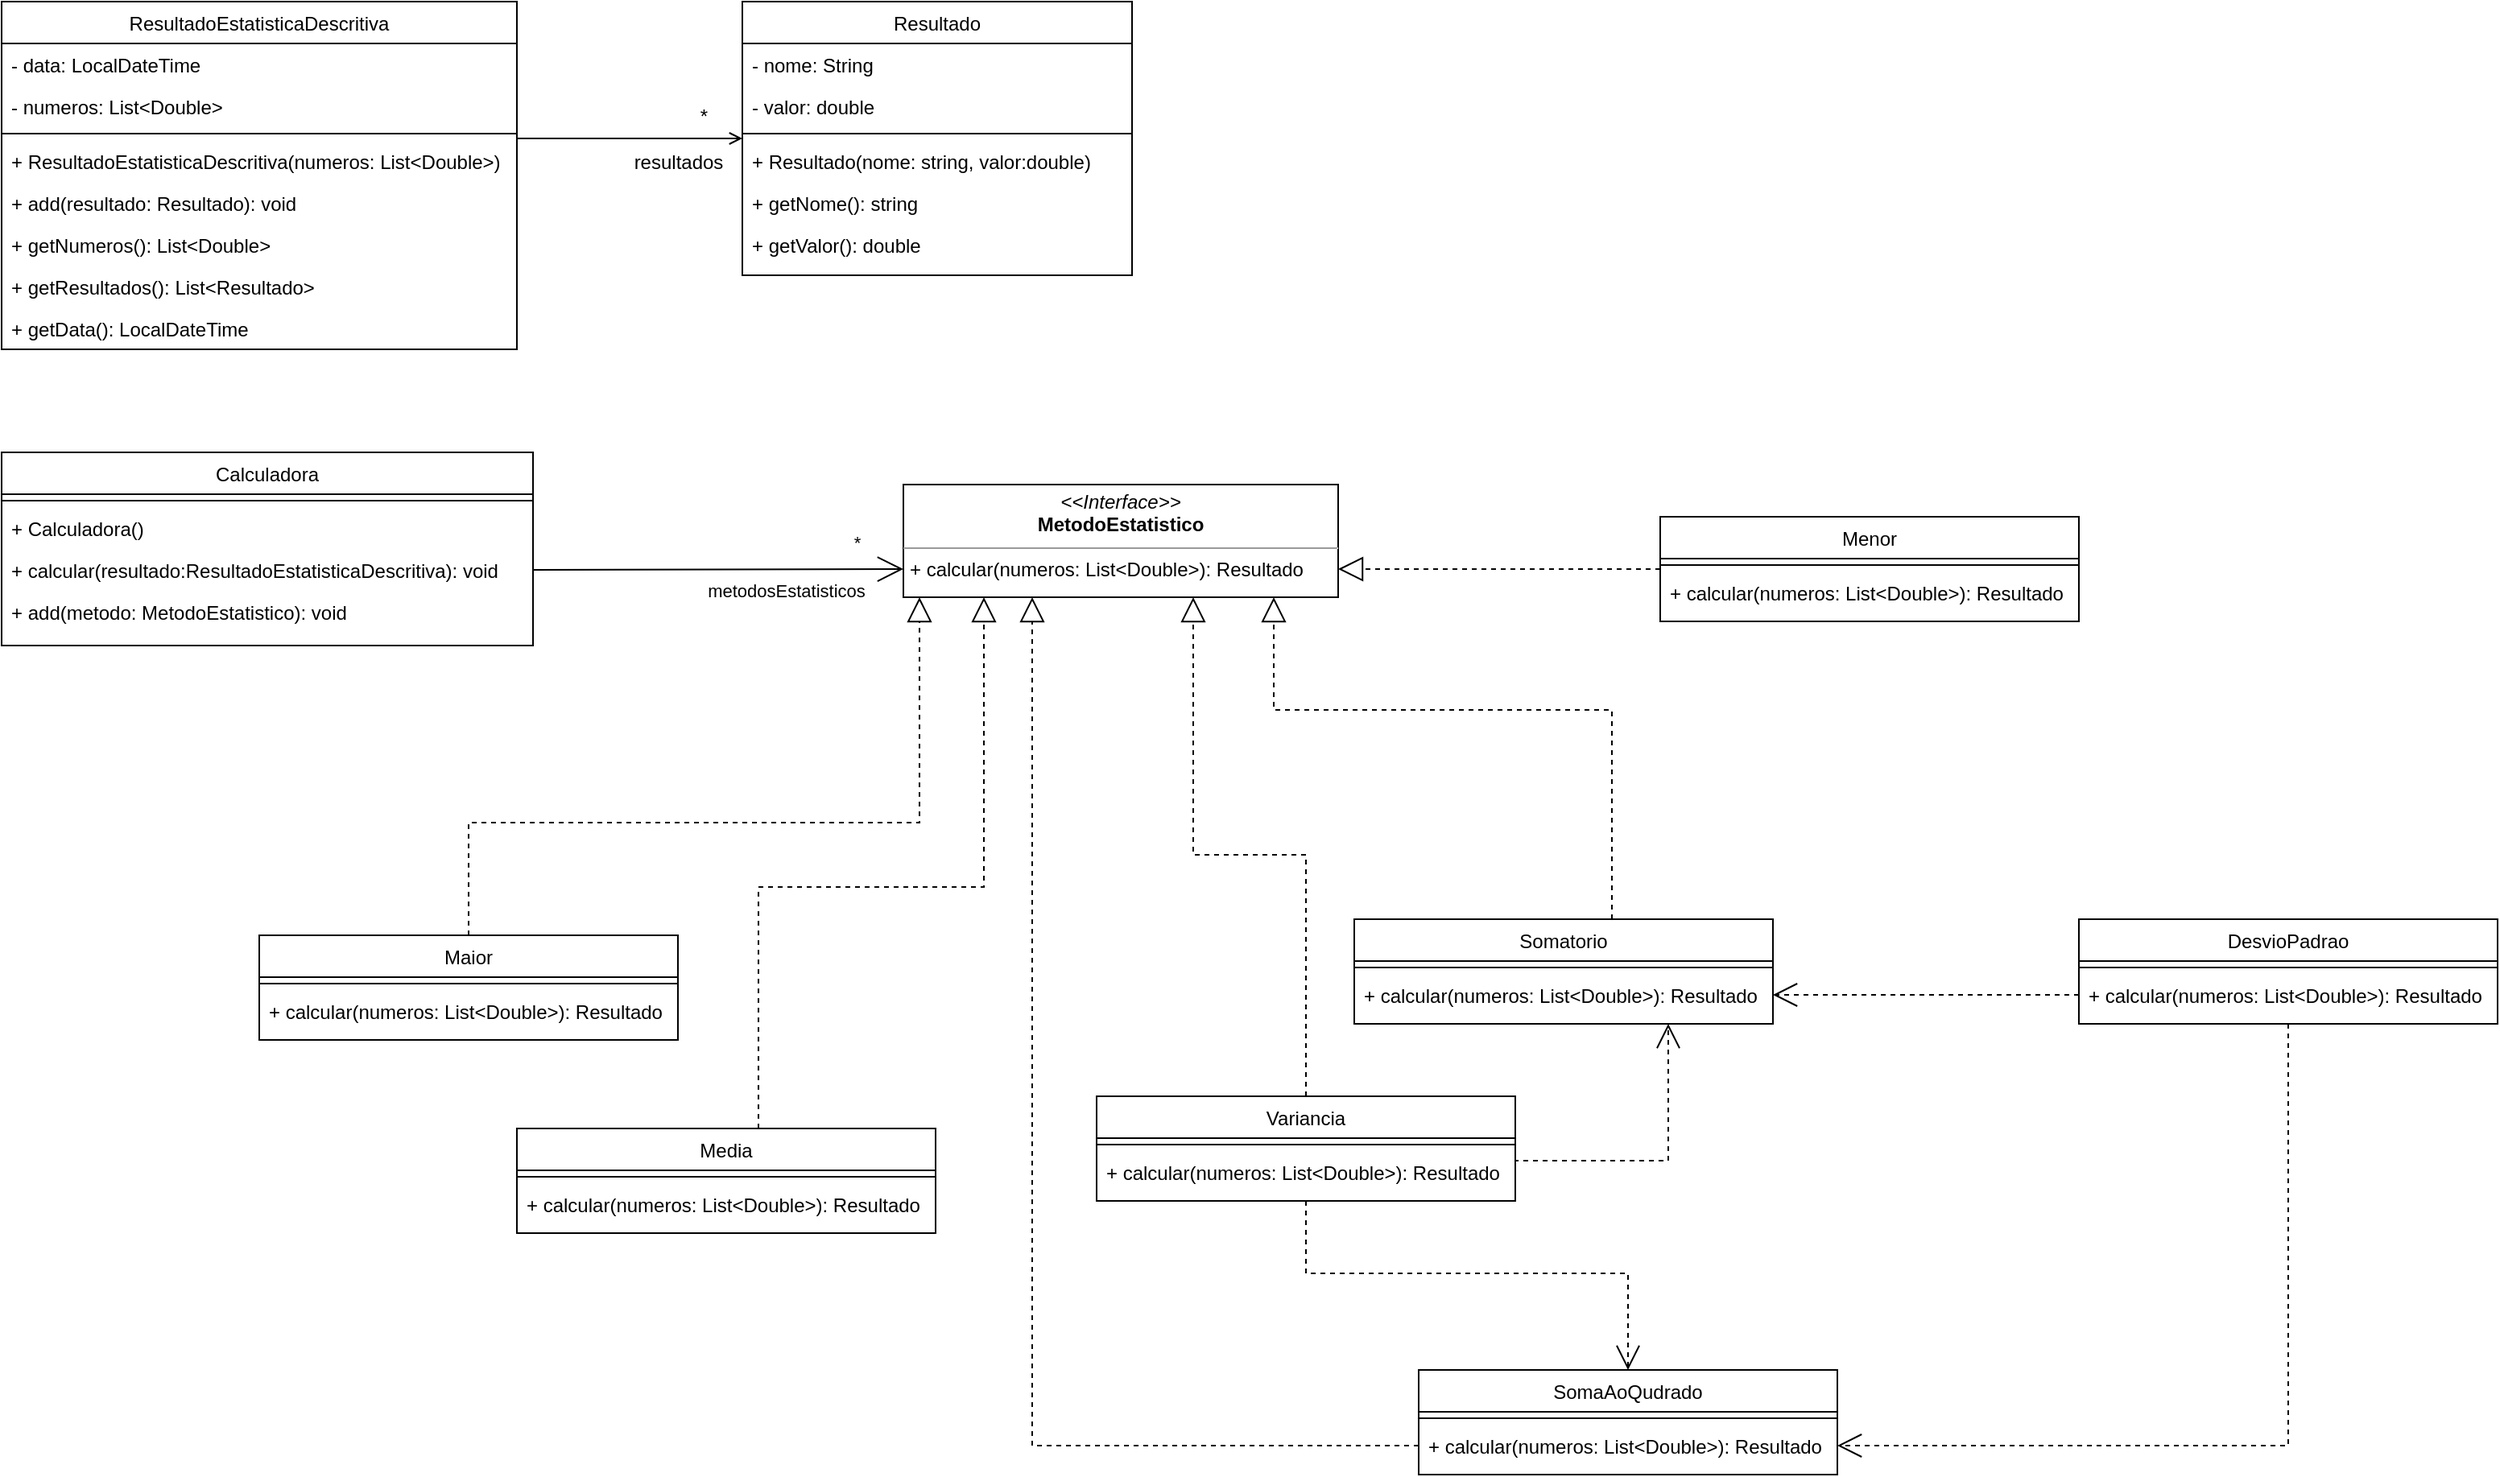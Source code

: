 <mxfile version="20.3.7" type="device"><diagram id="C5RBs43oDa-KdzZeNtuy" name="Page-1"><mxGraphModel dx="1583" dy="707" grid="1" gridSize="10" guides="1" tooltips="1" connect="1" arrows="1" fold="1" page="1" pageScale="1" pageWidth="827" pageHeight="1169" math="0" shadow="0"><root><mxCell id="WIyWlLk6GJQsqaUBKTNV-0"/><mxCell id="WIyWlLk6GJQsqaUBKTNV-1" parent="WIyWlLk6GJQsqaUBKTNV-0"/><mxCell id="zkfFHV4jXpPFQw0GAbJ--0" value="ResultadoEstatisticaDescritiva" style="swimlane;fontStyle=0;align=center;verticalAlign=top;childLayout=stackLayout;horizontal=1;startSize=26;horizontalStack=0;resizeParent=1;resizeLast=0;collapsible=1;marginBottom=0;rounded=0;shadow=0;strokeWidth=1;" parent="WIyWlLk6GJQsqaUBKTNV-1" vertex="1"><mxGeometry x="60" y="120" width="320" height="216" as="geometry"><mxRectangle x="230" y="140" width="160" height="26" as="alternateBounds"/></mxGeometry></mxCell><mxCell id="zkfFHV4jXpPFQw0GAbJ--1" value="- data: LocalDateTime" style="text;align=left;verticalAlign=top;spacingLeft=4;spacingRight=4;overflow=hidden;rotatable=0;points=[[0,0.5],[1,0.5]];portConstraint=eastwest;" parent="zkfFHV4jXpPFQw0GAbJ--0" vertex="1"><mxGeometry y="26" width="320" height="26" as="geometry"/></mxCell><mxCell id="zkfFHV4jXpPFQw0GAbJ--2" value="- numeros: List&lt;Double&gt;" style="text;align=left;verticalAlign=top;spacingLeft=4;spacingRight=4;overflow=hidden;rotatable=0;points=[[0,0.5],[1,0.5]];portConstraint=eastwest;rounded=0;shadow=0;html=0;" parent="zkfFHV4jXpPFQw0GAbJ--0" vertex="1"><mxGeometry y="52" width="320" height="26" as="geometry"/></mxCell><mxCell id="zkfFHV4jXpPFQw0GAbJ--4" value="" style="line;html=1;strokeWidth=1;align=left;verticalAlign=middle;spacingTop=-1;spacingLeft=3;spacingRight=3;rotatable=0;labelPosition=right;points=[];portConstraint=eastwest;" parent="zkfFHV4jXpPFQw0GAbJ--0" vertex="1"><mxGeometry y="78" width="320" height="8" as="geometry"/></mxCell><mxCell id="zkfFHV4jXpPFQw0GAbJ--5" value="+ ResultadoEstatisticaDescritiva(numeros: List&lt;Double&gt;)" style="text;align=left;verticalAlign=top;spacingLeft=4;spacingRight=4;overflow=hidden;rotatable=0;points=[[0,0.5],[1,0.5]];portConstraint=eastwest;" parent="zkfFHV4jXpPFQw0GAbJ--0" vertex="1"><mxGeometry y="86" width="320" height="26" as="geometry"/></mxCell><mxCell id="jXg8q-oeEoKBjcLOaBZ4-2" value="+ add(resultado: Resultado): void" style="text;align=left;verticalAlign=top;spacingLeft=4;spacingRight=4;overflow=hidden;rotatable=0;points=[[0,0.5],[1,0.5]];portConstraint=eastwest;" parent="zkfFHV4jXpPFQw0GAbJ--0" vertex="1"><mxGeometry y="112" width="320" height="26" as="geometry"/></mxCell><mxCell id="jXg8q-oeEoKBjcLOaBZ4-3" value="+ getNumeros(): List&lt;Double&gt;" style="text;align=left;verticalAlign=top;spacingLeft=4;spacingRight=4;overflow=hidden;rotatable=0;points=[[0,0.5],[1,0.5]];portConstraint=eastwest;" parent="zkfFHV4jXpPFQw0GAbJ--0" vertex="1"><mxGeometry y="138" width="320" height="26" as="geometry"/></mxCell><mxCell id="jXg8q-oeEoKBjcLOaBZ4-4" value="+ getResultados(): List&lt;Resultado&gt;" style="text;align=left;verticalAlign=top;spacingLeft=4;spacingRight=4;overflow=hidden;rotatable=0;points=[[0,0.5],[1,0.5]];portConstraint=eastwest;" parent="zkfFHV4jXpPFQw0GAbJ--0" vertex="1"><mxGeometry y="164" width="320" height="26" as="geometry"/></mxCell><mxCell id="HFTwjBUKjmiAJRPw0T1--0" value="+ getData(): LocalDateTime" style="text;align=left;verticalAlign=top;spacingLeft=4;spacingRight=4;overflow=hidden;rotatable=0;points=[[0,0.5],[1,0.5]];portConstraint=eastwest;" vertex="1" parent="zkfFHV4jXpPFQw0GAbJ--0"><mxGeometry y="190" width="320" height="26" as="geometry"/></mxCell><mxCell id="zkfFHV4jXpPFQw0GAbJ--17" value="Resultado" style="swimlane;fontStyle=0;align=center;verticalAlign=top;childLayout=stackLayout;horizontal=1;startSize=26;horizontalStack=0;resizeParent=1;resizeLast=0;collapsible=1;marginBottom=0;rounded=0;shadow=0;strokeWidth=1;" parent="WIyWlLk6GJQsqaUBKTNV-1" vertex="1"><mxGeometry x="520" y="120" width="242" height="170" as="geometry"><mxRectangle x="550" y="140" width="160" height="26" as="alternateBounds"/></mxGeometry></mxCell><mxCell id="zkfFHV4jXpPFQw0GAbJ--20" value="- nome: String" style="text;align=left;verticalAlign=top;spacingLeft=4;spacingRight=4;overflow=hidden;rotatable=0;points=[[0,0.5],[1,0.5]];portConstraint=eastwest;rounded=0;shadow=0;html=0;" parent="zkfFHV4jXpPFQw0GAbJ--17" vertex="1"><mxGeometry y="26" width="242" height="26" as="geometry"/></mxCell><mxCell id="zkfFHV4jXpPFQw0GAbJ--22" value="- valor: double" style="text;align=left;verticalAlign=top;spacingLeft=4;spacingRight=4;overflow=hidden;rotatable=0;points=[[0,0.5],[1,0.5]];portConstraint=eastwest;rounded=0;shadow=0;html=0;" parent="zkfFHV4jXpPFQw0GAbJ--17" vertex="1"><mxGeometry y="52" width="242" height="26" as="geometry"/></mxCell><mxCell id="zkfFHV4jXpPFQw0GAbJ--23" value="" style="line;html=1;strokeWidth=1;align=left;verticalAlign=middle;spacingTop=-1;spacingLeft=3;spacingRight=3;rotatable=0;labelPosition=right;points=[];portConstraint=eastwest;" parent="zkfFHV4jXpPFQw0GAbJ--17" vertex="1"><mxGeometry y="78" width="242" height="8" as="geometry"/></mxCell><mxCell id="zkfFHV4jXpPFQw0GAbJ--24" value="+ Resultado(nome: string, valor:double)" style="text;align=left;verticalAlign=top;spacingLeft=4;spacingRight=4;overflow=hidden;rotatable=0;points=[[0,0.5],[1,0.5]];portConstraint=eastwest;" parent="zkfFHV4jXpPFQw0GAbJ--17" vertex="1"><mxGeometry y="86" width="242" height="26" as="geometry"/></mxCell><mxCell id="zkfFHV4jXpPFQw0GAbJ--25" value="+ getNome(): string" style="text;align=left;verticalAlign=top;spacingLeft=4;spacingRight=4;overflow=hidden;rotatable=0;points=[[0,0.5],[1,0.5]];portConstraint=eastwest;" parent="zkfFHV4jXpPFQw0GAbJ--17" vertex="1"><mxGeometry y="112" width="242" height="26" as="geometry"/></mxCell><mxCell id="jXg8q-oeEoKBjcLOaBZ4-1" value="+ getValor(): double" style="text;align=left;verticalAlign=top;spacingLeft=4;spacingRight=4;overflow=hidden;rotatable=0;points=[[0,0.5],[1,0.5]];portConstraint=eastwest;" parent="zkfFHV4jXpPFQw0GAbJ--17" vertex="1"><mxGeometry y="138" width="242" height="26" as="geometry"/></mxCell><mxCell id="zkfFHV4jXpPFQw0GAbJ--26" value="" style="endArrow=open;shadow=0;strokeWidth=1;rounded=0;endFill=1;edgeStyle=elbowEdgeStyle;elbow=vertical;" parent="WIyWlLk6GJQsqaUBKTNV-1" source="zkfFHV4jXpPFQw0GAbJ--0" target="zkfFHV4jXpPFQw0GAbJ--17" edge="1"><mxGeometry x="0.5" y="41" relative="1" as="geometry"><mxPoint x="380" y="192" as="sourcePoint"/><mxPoint x="540" y="192" as="targetPoint"/><mxPoint x="-40" y="32" as="offset"/></mxGeometry></mxCell><mxCell id="zkfFHV4jXpPFQw0GAbJ--28" value="*" style="resizable=0;align=right;verticalAlign=bottom;labelBackgroundColor=none;fontSize=12;" parent="zkfFHV4jXpPFQw0GAbJ--26" connectable="0" vertex="1"><mxGeometry x="1" relative="1" as="geometry"><mxPoint x="-20" y="-5" as="offset"/></mxGeometry></mxCell><mxCell id="zkfFHV4jXpPFQw0GAbJ--29" value="resultados" style="text;html=1;resizable=0;points=[];;align=center;verticalAlign=middle;labelBackgroundColor=none;rounded=0;shadow=0;strokeWidth=1;fontSize=12;" parent="zkfFHV4jXpPFQw0GAbJ--26" vertex="1" connectable="0"><mxGeometry x="0.5" y="49" relative="1" as="geometry"><mxPoint x="-5" y="64" as="offset"/></mxGeometry></mxCell><mxCell id="jXg8q-oeEoKBjcLOaBZ4-5" value="Calculadora" style="swimlane;fontStyle=0;align=center;verticalAlign=top;childLayout=stackLayout;horizontal=1;startSize=26;horizontalStack=0;resizeParent=1;resizeLast=0;collapsible=1;marginBottom=0;rounded=0;shadow=0;strokeWidth=1;" parent="WIyWlLk6GJQsqaUBKTNV-1" vertex="1"><mxGeometry x="60" y="400" width="330" height="120" as="geometry"><mxRectangle x="550" y="140" width="160" height="26" as="alternateBounds"/></mxGeometry></mxCell><mxCell id="jXg8q-oeEoKBjcLOaBZ4-8" value="" style="line;html=1;strokeWidth=1;align=left;verticalAlign=middle;spacingTop=-1;spacingLeft=3;spacingRight=3;rotatable=0;labelPosition=right;points=[];portConstraint=eastwest;" parent="jXg8q-oeEoKBjcLOaBZ4-5" vertex="1"><mxGeometry y="26" width="330" height="8" as="geometry"/></mxCell><mxCell id="jXg8q-oeEoKBjcLOaBZ4-9" value="+ Calculadora()" style="text;align=left;verticalAlign=top;spacingLeft=4;spacingRight=4;overflow=hidden;rotatable=0;points=[[0,0.5],[1,0.5]];portConstraint=eastwest;" parent="jXg8q-oeEoKBjcLOaBZ4-5" vertex="1"><mxGeometry y="34" width="330" height="26" as="geometry"/></mxCell><mxCell id="jXg8q-oeEoKBjcLOaBZ4-10" value="+ calcular(resultado:ResultadoEstatisticaDescritiva): void" style="text;align=left;verticalAlign=top;spacingLeft=4;spacingRight=4;overflow=hidden;rotatable=0;points=[[0,0.5],[1,0.5]];portConstraint=eastwest;" parent="jXg8q-oeEoKBjcLOaBZ4-5" vertex="1"><mxGeometry y="60" width="330" height="26" as="geometry"/></mxCell><mxCell id="jXg8q-oeEoKBjcLOaBZ4-11" value="+ add(metodo: MetodoEstatistico): void" style="text;align=left;verticalAlign=top;spacingLeft=4;spacingRight=4;overflow=hidden;rotatable=0;points=[[0,0.5],[1,0.5]];portConstraint=eastwest;" parent="jXg8q-oeEoKBjcLOaBZ4-5" vertex="1"><mxGeometry y="86" width="330" height="26" as="geometry"/></mxCell><mxCell id="jXg8q-oeEoKBjcLOaBZ4-22" value="&lt;p style=&quot;margin:0px;margin-top:4px;text-align:center;&quot;&gt;&lt;i&gt;&amp;lt;&amp;lt;Interface&amp;gt;&amp;gt;&lt;/i&gt;&lt;br&gt;&lt;b&gt;MetodoEstatistico&lt;/b&gt;&lt;/p&gt;&lt;hr size=&quot;1&quot;&gt;&lt;p style=&quot;margin:0px;margin-left:4px;&quot;&gt;&lt;/p&gt;&lt;p style=&quot;margin:0px;margin-left:4px;&quot;&gt;+ calcular(numeros: List&amp;lt;Double&amp;gt;): Resultado&lt;br&gt;&lt;/p&gt;" style="verticalAlign=top;align=left;overflow=fill;fontSize=12;fontFamily=Helvetica;html=1;" parent="WIyWlLk6GJQsqaUBKTNV-1" vertex="1"><mxGeometry x="620" y="420" width="270" height="70" as="geometry"/></mxCell><mxCell id="jXg8q-oeEoKBjcLOaBZ4-24" style="rounded=0;orthogonalLoop=1;jettySize=auto;html=1;exitX=1;exitY=0.5;exitDx=0;exitDy=0;entryX=0;entryY=0.75;entryDx=0;entryDy=0;endArrow=open;shadow=0;strokeWidth=1;endFill=1;endSize=14;" parent="WIyWlLk6GJQsqaUBKTNV-1" source="jXg8q-oeEoKBjcLOaBZ4-10" target="jXg8q-oeEoKBjcLOaBZ4-22" edge="1"><mxGeometry relative="1" as="geometry"/></mxCell><mxCell id="jXg8q-oeEoKBjcLOaBZ4-25" value="metodosEstatisticos" style="edgeLabel;html=1;align=center;verticalAlign=middle;resizable=0;points=[];" parent="jXg8q-oeEoKBjcLOaBZ4-24" connectable="0" vertex="1"><mxGeometry x="0.626" y="4" relative="1" as="geometry"><mxPoint x="-30" y="17" as="offset"/></mxGeometry></mxCell><mxCell id="jXg8q-oeEoKBjcLOaBZ4-26" value="*" style="edgeLabel;html=1;align=center;verticalAlign=middle;resizable=0;points=[];" parent="jXg8q-oeEoKBjcLOaBZ4-24" connectable="0" vertex="1"><mxGeometry x="0.726" y="-1" relative="1" as="geometry"><mxPoint x="2" y="-18" as="offset"/></mxGeometry></mxCell><mxCell id="jXg8q-oeEoKBjcLOaBZ4-50" style="edgeStyle=orthogonalEdgeStyle;rounded=0;orthogonalLoop=1;jettySize=auto;html=1;dashed=1;endArrow=block;endFill=0;endSize=13;" parent="WIyWlLk6GJQsqaUBKTNV-1" source="jXg8q-oeEoKBjcLOaBZ4-27" target="jXg8q-oeEoKBjcLOaBZ4-22" edge="1"><mxGeometry relative="1" as="geometry"><Array as="points"><mxPoint x="350" y="630"/><mxPoint x="630" y="630"/></Array></mxGeometry></mxCell><mxCell id="jXg8q-oeEoKBjcLOaBZ4-27" value="Maior" style="swimlane;fontStyle=0;align=center;verticalAlign=top;childLayout=stackLayout;horizontal=1;startSize=26;horizontalStack=0;resizeParent=1;resizeLast=0;collapsible=1;marginBottom=0;rounded=0;shadow=0;strokeWidth=1;" parent="WIyWlLk6GJQsqaUBKTNV-1" vertex="1"><mxGeometry x="220" y="700" width="260" height="65" as="geometry"><mxRectangle x="550" y="140" width="160" height="26" as="alternateBounds"/></mxGeometry></mxCell><mxCell id="jXg8q-oeEoKBjcLOaBZ4-28" value="" style="line;html=1;strokeWidth=1;align=left;verticalAlign=middle;spacingTop=-1;spacingLeft=3;spacingRight=3;rotatable=0;labelPosition=right;points=[];portConstraint=eastwest;" parent="jXg8q-oeEoKBjcLOaBZ4-27" vertex="1"><mxGeometry y="26" width="260" height="8" as="geometry"/></mxCell><mxCell id="jXg8q-oeEoKBjcLOaBZ4-30" value="+ calcular(numeros: List&lt;Double&gt;): Resultado" style="text;align=left;verticalAlign=top;spacingLeft=4;spacingRight=4;overflow=hidden;rotatable=0;points=[[0,0.5],[1,0.5]];portConstraint=eastwest;" parent="jXg8q-oeEoKBjcLOaBZ4-27" vertex="1"><mxGeometry y="34" width="260" height="26" as="geometry"/></mxCell><mxCell id="jXg8q-oeEoKBjcLOaBZ4-51" style="edgeStyle=orthogonalEdgeStyle;rounded=0;orthogonalLoop=1;jettySize=auto;html=1;dashed=1;endArrow=block;endFill=0;endSize=13;" parent="WIyWlLk6GJQsqaUBKTNV-1" source="jXg8q-oeEoKBjcLOaBZ4-32" target="jXg8q-oeEoKBjcLOaBZ4-22" edge="1"><mxGeometry relative="1" as="geometry"><Array as="points"><mxPoint x="530" y="670"/><mxPoint x="670" y="670"/></Array></mxGeometry></mxCell><mxCell id="jXg8q-oeEoKBjcLOaBZ4-32" value="Media" style="swimlane;fontStyle=0;align=center;verticalAlign=top;childLayout=stackLayout;horizontal=1;startSize=26;horizontalStack=0;resizeParent=1;resizeLast=0;collapsible=1;marginBottom=0;rounded=0;shadow=0;strokeWidth=1;" parent="WIyWlLk6GJQsqaUBKTNV-1" vertex="1"><mxGeometry x="380" y="820" width="260" height="65" as="geometry"><mxRectangle x="550" y="140" width="160" height="26" as="alternateBounds"/></mxGeometry></mxCell><mxCell id="jXg8q-oeEoKBjcLOaBZ4-33" value="" style="line;html=1;strokeWidth=1;align=left;verticalAlign=middle;spacingTop=-1;spacingLeft=3;spacingRight=3;rotatable=0;labelPosition=right;points=[];portConstraint=eastwest;" parent="jXg8q-oeEoKBjcLOaBZ4-32" vertex="1"><mxGeometry y="26" width="260" height="8" as="geometry"/></mxCell><mxCell id="jXg8q-oeEoKBjcLOaBZ4-34" value="+ calcular(numeros: List&lt;Double&gt;): Resultado" style="text;align=left;verticalAlign=top;spacingLeft=4;spacingRight=4;overflow=hidden;rotatable=0;points=[[0,0.5],[1,0.5]];portConstraint=eastwest;" parent="jXg8q-oeEoKBjcLOaBZ4-32" vertex="1"><mxGeometry y="34" width="260" height="26" as="geometry"/></mxCell><mxCell id="jXg8q-oeEoKBjcLOaBZ4-35" value="SomaAoQudrado" style="swimlane;fontStyle=0;align=center;verticalAlign=top;childLayout=stackLayout;horizontal=1;startSize=26;horizontalStack=0;resizeParent=1;resizeLast=0;collapsible=1;marginBottom=0;rounded=0;shadow=0;strokeWidth=1;" parent="WIyWlLk6GJQsqaUBKTNV-1" vertex="1"><mxGeometry x="940" y="970" width="260" height="65" as="geometry"><mxRectangle x="550" y="140" width="160" height="26" as="alternateBounds"/></mxGeometry></mxCell><mxCell id="jXg8q-oeEoKBjcLOaBZ4-36" value="" style="line;html=1;strokeWidth=1;align=left;verticalAlign=middle;spacingTop=-1;spacingLeft=3;spacingRight=3;rotatable=0;labelPosition=right;points=[];portConstraint=eastwest;" parent="jXg8q-oeEoKBjcLOaBZ4-35" vertex="1"><mxGeometry y="26" width="260" height="8" as="geometry"/></mxCell><mxCell id="jXg8q-oeEoKBjcLOaBZ4-37" value="+ calcular(numeros: List&lt;Double&gt;): Resultado" style="text;align=left;verticalAlign=top;spacingLeft=4;spacingRight=4;overflow=hidden;rotatable=0;points=[[0,0.5],[1,0.5]];portConstraint=eastwest;" parent="jXg8q-oeEoKBjcLOaBZ4-35" vertex="1"><mxGeometry y="34" width="260" height="26" as="geometry"/></mxCell><mxCell id="jXg8q-oeEoKBjcLOaBZ4-55" style="edgeStyle=orthogonalEdgeStyle;rounded=0;orthogonalLoop=1;jettySize=auto;html=1;exitX=0.5;exitY=1;exitDx=0;exitDy=0;endArrow=open;endFill=0;dashed=1;endSize=13;" parent="WIyWlLk6GJQsqaUBKTNV-1" source="jXg8q-oeEoKBjcLOaBZ4-38" target="jXg8q-oeEoKBjcLOaBZ4-37" edge="1"><mxGeometry relative="1" as="geometry"/></mxCell><mxCell id="jXg8q-oeEoKBjcLOaBZ4-38" value="DesvioPadrao" style="swimlane;fontStyle=0;align=center;verticalAlign=top;childLayout=stackLayout;horizontal=1;startSize=26;horizontalStack=0;resizeParent=1;resizeLast=0;collapsible=1;marginBottom=0;rounded=0;shadow=0;strokeWidth=1;" parent="WIyWlLk6GJQsqaUBKTNV-1" vertex="1"><mxGeometry x="1350" y="690" width="260" height="65" as="geometry"><mxRectangle x="550" y="140" width="160" height="26" as="alternateBounds"/></mxGeometry></mxCell><mxCell id="jXg8q-oeEoKBjcLOaBZ4-39" value="" style="line;html=1;strokeWidth=1;align=left;verticalAlign=middle;spacingTop=-1;spacingLeft=3;spacingRight=3;rotatable=0;labelPosition=right;points=[];portConstraint=eastwest;" parent="jXg8q-oeEoKBjcLOaBZ4-38" vertex="1"><mxGeometry y="26" width="260" height="8" as="geometry"/></mxCell><mxCell id="jXg8q-oeEoKBjcLOaBZ4-40" value="+ calcular(numeros: List&lt;Double&gt;): Resultado" style="text;align=left;verticalAlign=top;spacingLeft=4;spacingRight=4;overflow=hidden;rotatable=0;points=[[0,0.5],[1,0.5]];portConstraint=eastwest;" parent="jXg8q-oeEoKBjcLOaBZ4-38" vertex="1"><mxGeometry y="34" width="260" height="26" as="geometry"/></mxCell><mxCell id="jXg8q-oeEoKBjcLOaBZ4-57" style="edgeStyle=orthogonalEdgeStyle;rounded=0;orthogonalLoop=1;jettySize=auto;html=1;dashed=1;endArrow=block;endFill=0;endSize=13;" parent="WIyWlLk6GJQsqaUBKTNV-1" source="jXg8q-oeEoKBjcLOaBZ4-41" target="jXg8q-oeEoKBjcLOaBZ4-22" edge="1"><mxGeometry relative="1" as="geometry"><Array as="points"><mxPoint x="1060" y="560"/><mxPoint x="850" y="560"/></Array></mxGeometry></mxCell><mxCell id="jXg8q-oeEoKBjcLOaBZ4-41" value="Somatorio" style="swimlane;fontStyle=0;align=center;verticalAlign=top;childLayout=stackLayout;horizontal=1;startSize=26;horizontalStack=0;resizeParent=1;resizeLast=0;collapsible=1;marginBottom=0;rounded=0;shadow=0;strokeWidth=1;" parent="WIyWlLk6GJQsqaUBKTNV-1" vertex="1"><mxGeometry x="900" y="690" width="260" height="65" as="geometry"><mxRectangle x="550" y="140" width="160" height="26" as="alternateBounds"/></mxGeometry></mxCell><mxCell id="jXg8q-oeEoKBjcLOaBZ4-42" value="" style="line;html=1;strokeWidth=1;align=left;verticalAlign=middle;spacingTop=-1;spacingLeft=3;spacingRight=3;rotatable=0;labelPosition=right;points=[];portConstraint=eastwest;" parent="jXg8q-oeEoKBjcLOaBZ4-41" vertex="1"><mxGeometry y="26" width="260" height="8" as="geometry"/></mxCell><mxCell id="jXg8q-oeEoKBjcLOaBZ4-43" value="+ calcular(numeros: List&lt;Double&gt;): Resultado" style="text;align=left;verticalAlign=top;spacingLeft=4;spacingRight=4;overflow=hidden;rotatable=0;points=[[0,0.5],[1,0.5]];portConstraint=eastwest;" parent="jXg8q-oeEoKBjcLOaBZ4-41" vertex="1"><mxGeometry y="34" width="260" height="26" as="geometry"/></mxCell><mxCell id="jXg8q-oeEoKBjcLOaBZ4-52" style="edgeStyle=orthogonalEdgeStyle;rounded=0;orthogonalLoop=1;jettySize=auto;html=1;dashed=1;endArrow=block;endFill=0;endSize=13;" parent="WIyWlLk6GJQsqaUBKTNV-1" source="jXg8q-oeEoKBjcLOaBZ4-44" edge="1"><mxGeometry relative="1" as="geometry"><mxPoint x="800" y="490" as="targetPoint"/><Array as="points"><mxPoint x="870" y="650"/><mxPoint x="800" y="650"/><mxPoint x="800" y="490"/></Array></mxGeometry></mxCell><mxCell id="jXg8q-oeEoKBjcLOaBZ4-44" value="Variancia" style="swimlane;fontStyle=0;align=center;verticalAlign=top;childLayout=stackLayout;horizontal=1;startSize=26;horizontalStack=0;resizeParent=1;resizeLast=0;collapsible=1;marginBottom=0;rounded=0;shadow=0;strokeWidth=1;" parent="WIyWlLk6GJQsqaUBKTNV-1" vertex="1"><mxGeometry x="740" y="800" width="260" height="65" as="geometry"><mxRectangle x="550" y="140" width="160" height="26" as="alternateBounds"/></mxGeometry></mxCell><mxCell id="jXg8q-oeEoKBjcLOaBZ4-45" value="" style="line;html=1;strokeWidth=1;align=left;verticalAlign=middle;spacingTop=-1;spacingLeft=3;spacingRight=3;rotatable=0;labelPosition=right;points=[];portConstraint=eastwest;" parent="jXg8q-oeEoKBjcLOaBZ4-44" vertex="1"><mxGeometry y="26" width="260" height="8" as="geometry"/></mxCell><mxCell id="jXg8q-oeEoKBjcLOaBZ4-46" value="+ calcular(numeros: List&lt;Double&gt;): Resultado" style="text;align=left;verticalAlign=top;spacingLeft=4;spacingRight=4;overflow=hidden;rotatable=0;points=[[0,0.5],[1,0.5]];portConstraint=eastwest;" parent="jXg8q-oeEoKBjcLOaBZ4-44" vertex="1"><mxGeometry y="34" width="260" height="26" as="geometry"/></mxCell><mxCell id="jXg8q-oeEoKBjcLOaBZ4-58" style="rounded=0;orthogonalLoop=1;jettySize=auto;html=1;entryX=1;entryY=0.75;entryDx=0;entryDy=0;edgeStyle=orthogonalEdgeStyle;dashed=1;endArrow=block;endFill=0;endSize=13;" parent="WIyWlLk6GJQsqaUBKTNV-1" source="jXg8q-oeEoKBjcLOaBZ4-47" target="jXg8q-oeEoKBjcLOaBZ4-22" edge="1"><mxGeometry relative="1" as="geometry"/></mxCell><mxCell id="jXg8q-oeEoKBjcLOaBZ4-47" value="Menor" style="swimlane;fontStyle=0;align=center;verticalAlign=top;childLayout=stackLayout;horizontal=1;startSize=26;horizontalStack=0;resizeParent=1;resizeLast=0;collapsible=1;marginBottom=0;rounded=0;shadow=0;strokeWidth=1;" parent="WIyWlLk6GJQsqaUBKTNV-1" vertex="1"><mxGeometry x="1090" y="440" width="260" height="65" as="geometry"><mxRectangle x="550" y="140" width="160" height="26" as="alternateBounds"/></mxGeometry></mxCell><mxCell id="jXg8q-oeEoKBjcLOaBZ4-48" value="" style="line;html=1;strokeWidth=1;align=left;verticalAlign=middle;spacingTop=-1;spacingLeft=3;spacingRight=3;rotatable=0;labelPosition=right;points=[];portConstraint=eastwest;" parent="jXg8q-oeEoKBjcLOaBZ4-47" vertex="1"><mxGeometry y="26" width="260" height="8" as="geometry"/></mxCell><mxCell id="jXg8q-oeEoKBjcLOaBZ4-49" value="+ calcular(numeros: List&lt;Double&gt;): Resultado" style="text;align=left;verticalAlign=top;spacingLeft=4;spacingRight=4;overflow=hidden;rotatable=0;points=[[0,0.5],[1,0.5]];portConstraint=eastwest;" parent="jXg8q-oeEoKBjcLOaBZ4-47" vertex="1"><mxGeometry y="34" width="260" height="26" as="geometry"/></mxCell><mxCell id="jXg8q-oeEoKBjcLOaBZ4-56" style="rounded=0;orthogonalLoop=1;jettySize=auto;html=1;exitX=0;exitY=0.5;exitDx=0;exitDy=0;entryX=1;entryY=0.5;entryDx=0;entryDy=0;endArrow=open;endFill=0;dashed=1;endSize=13;" parent="WIyWlLk6GJQsqaUBKTNV-1" source="jXg8q-oeEoKBjcLOaBZ4-40" target="jXg8q-oeEoKBjcLOaBZ4-43" edge="1"><mxGeometry relative="1" as="geometry"/></mxCell><mxCell id="jXg8q-oeEoKBjcLOaBZ4-54" style="edgeStyle=orthogonalEdgeStyle;rounded=0;orthogonalLoop=1;jettySize=auto;html=1;exitX=0.5;exitY=1;exitDx=0;exitDy=0;entryX=0.5;entryY=0;entryDx=0;entryDy=0;endArrow=open;endFill=0;dashed=1;endSize=13;" parent="WIyWlLk6GJQsqaUBKTNV-1" source="jXg8q-oeEoKBjcLOaBZ4-44" target="jXg8q-oeEoKBjcLOaBZ4-35" edge="1"><mxGeometry relative="1" as="geometry"><mxPoint x="1010" y="860" as="sourcePoint"/><Array as="points"><mxPoint x="870" y="910"/><mxPoint x="1070" y="910"/></Array></mxGeometry></mxCell><mxCell id="jXg8q-oeEoKBjcLOaBZ4-59" style="edgeStyle=orthogonalEdgeStyle;rounded=0;orthogonalLoop=1;jettySize=auto;html=1;exitX=0;exitY=0.5;exitDx=0;exitDy=0;dashed=1;endArrow=block;endFill=0;endSize=13;" parent="WIyWlLk6GJQsqaUBKTNV-1" source="jXg8q-oeEoKBjcLOaBZ4-37" target="jXg8q-oeEoKBjcLOaBZ4-22" edge="1"><mxGeometry relative="1" as="geometry"><Array as="points"><mxPoint x="700" y="1017"/></Array></mxGeometry></mxCell><mxCell id="jXg8q-oeEoKBjcLOaBZ4-60" style="edgeStyle=orthogonalEdgeStyle;rounded=0;orthogonalLoop=1;jettySize=auto;html=1;exitX=1;exitY=0.5;exitDx=0;exitDy=0;entryX=0.75;entryY=1;entryDx=0;entryDy=0;endArrow=open;endFill=0;dashed=1;endSize=13;" parent="WIyWlLk6GJQsqaUBKTNV-1" source="jXg8q-oeEoKBjcLOaBZ4-46" target="jXg8q-oeEoKBjcLOaBZ4-41" edge="1"><mxGeometry relative="1" as="geometry"><Array as="points"><mxPoint x="1000" y="840"/><mxPoint x="1095" y="840"/></Array></mxGeometry></mxCell></root></mxGraphModel></diagram></mxfile>